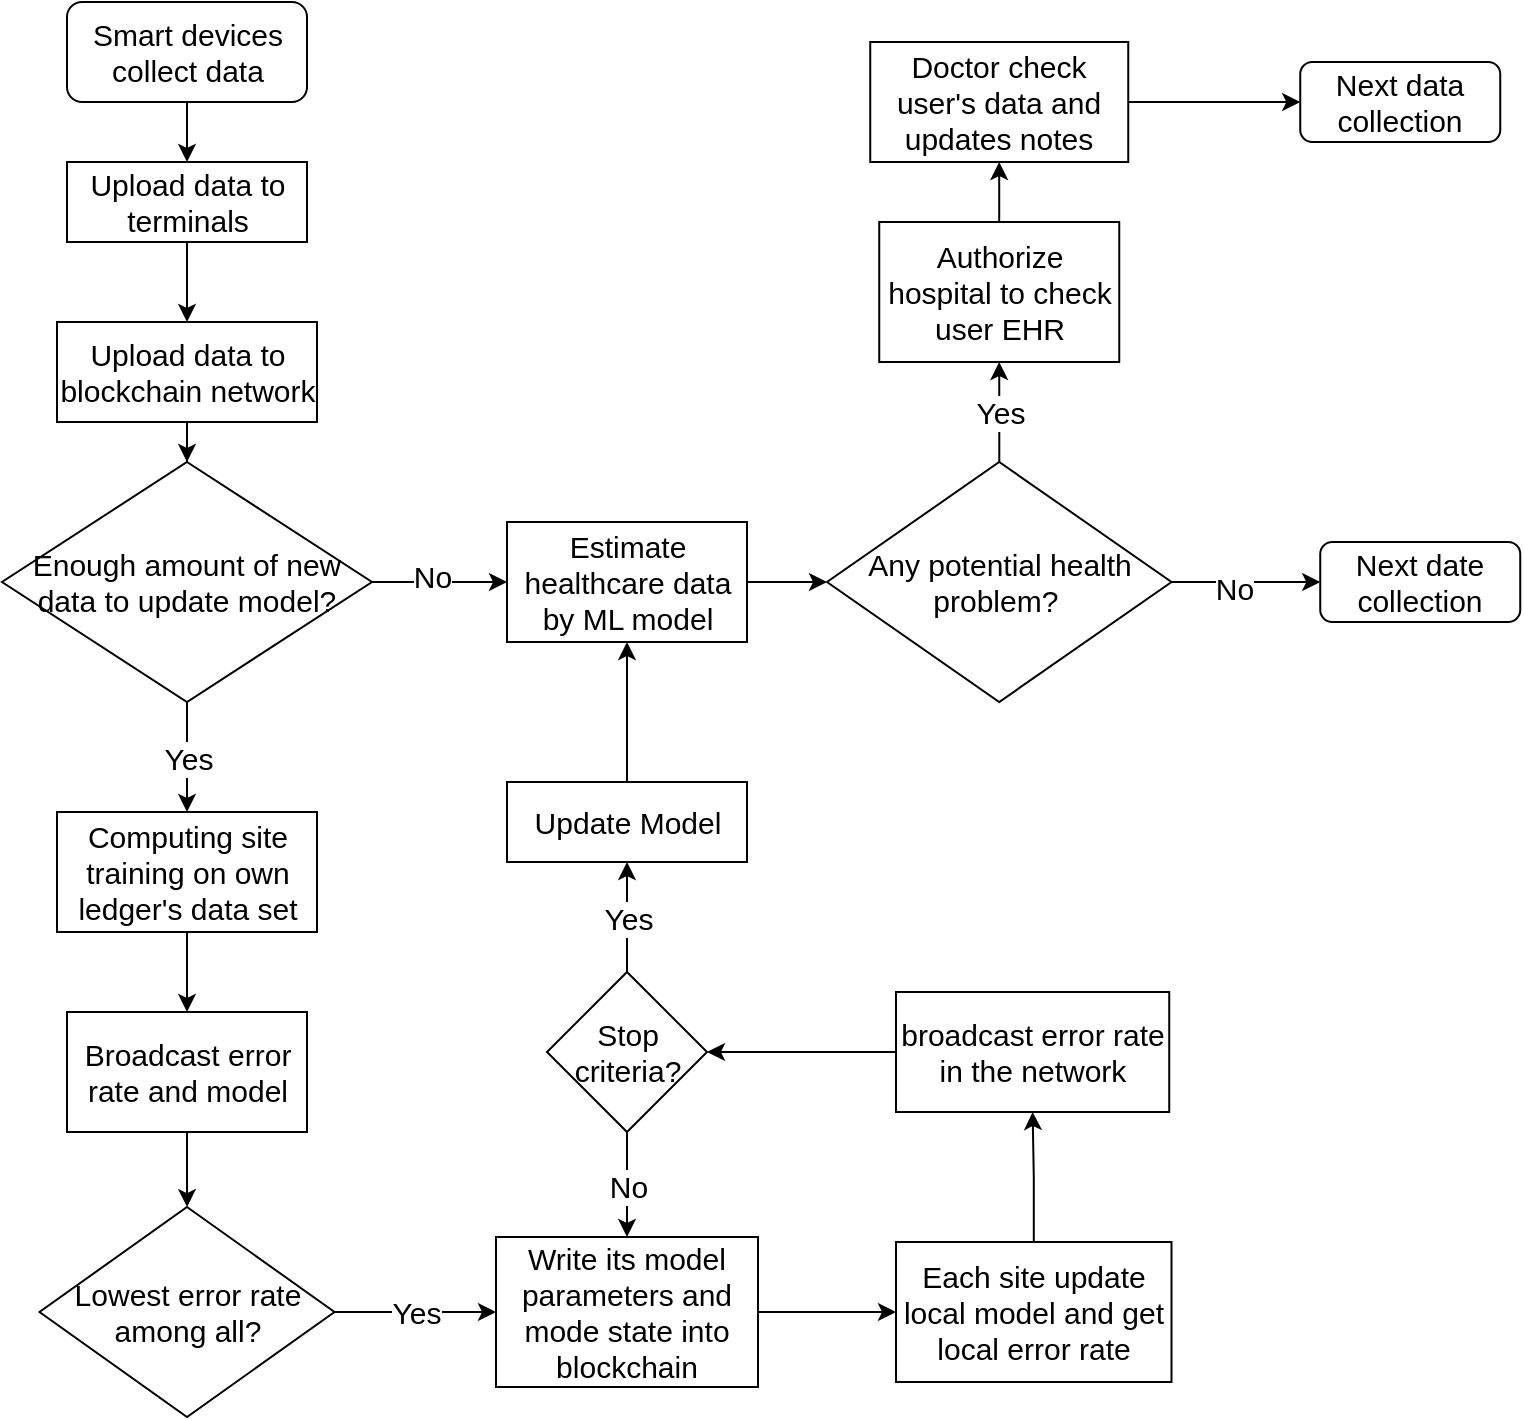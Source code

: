 <mxfile version="15.9.1" type="github">
  <diagram id="C5RBs43oDa-KdzZeNtuy" name="Page-1">
    <mxGraphModel dx="1577" dy="982" grid="1" gridSize="10" guides="1" tooltips="1" connect="1" arrows="1" fold="1" page="1" pageScale="1" pageWidth="827" pageHeight="1169" math="0" shadow="0">
      <root>
        <mxCell id="WIyWlLk6GJQsqaUBKTNV-0" />
        <mxCell id="WIyWlLk6GJQsqaUBKTNV-1" parent="WIyWlLk6GJQsqaUBKTNV-0" />
        <mxCell id="sdigvvHz4MZN_iJl-zy--4" style="edgeStyle=orthogonalEdgeStyle;rounded=0;orthogonalLoop=1;jettySize=auto;html=1;entryX=0.5;entryY=0;entryDx=0;entryDy=0;" parent="WIyWlLk6GJQsqaUBKTNV-1" source="WIyWlLk6GJQsqaUBKTNV-3" target="sdigvvHz4MZN_iJl-zy--3" edge="1">
          <mxGeometry relative="1" as="geometry" />
        </mxCell>
        <mxCell id="WIyWlLk6GJQsqaUBKTNV-3" value="&lt;font style=&quot;font-size: 15px&quot;&gt;Smart devices collect data&lt;/font&gt;" style="rounded=1;whiteSpace=wrap;html=1;fontSize=12;glass=0;strokeWidth=1;shadow=0;" parent="WIyWlLk6GJQsqaUBKTNV-1" vertex="1">
          <mxGeometry x="66.5" y="180" width="120" height="50" as="geometry" />
        </mxCell>
        <mxCell id="sdigvvHz4MZN_iJl-zy--6" value="" style="edgeStyle=orthogonalEdgeStyle;rounded=0;orthogonalLoop=1;jettySize=auto;html=1;" parent="WIyWlLk6GJQsqaUBKTNV-1" source="sdigvvHz4MZN_iJl-zy--3" target="sdigvvHz4MZN_iJl-zy--5" edge="1">
          <mxGeometry relative="1" as="geometry" />
        </mxCell>
        <mxCell id="sdigvvHz4MZN_iJl-zy--3" value="&lt;font style=&quot;font-size: 15px&quot;&gt;Upload data to terminals&lt;/font&gt;" style="rounded=0;whiteSpace=wrap;html=1;" parent="WIyWlLk6GJQsqaUBKTNV-1" vertex="1">
          <mxGeometry x="66.5" y="260" width="120" height="40" as="geometry" />
        </mxCell>
        <mxCell id="7tdcSNAauQKK9X0AFZ_a-24" value="" style="edgeStyle=orthogonalEdgeStyle;rounded=0;orthogonalLoop=1;jettySize=auto;html=1;fontSize=13;" edge="1" parent="WIyWlLk6GJQsqaUBKTNV-1" source="sdigvvHz4MZN_iJl-zy--5" target="7tdcSNAauQKK9X0AFZ_a-23">
          <mxGeometry relative="1" as="geometry" />
        </mxCell>
        <mxCell id="sdigvvHz4MZN_iJl-zy--5" value="&lt;font style=&quot;font-size: 15px&quot;&gt;Upload data to blockchain network&lt;/font&gt;" style="whiteSpace=wrap;html=1;rounded=0;" parent="WIyWlLk6GJQsqaUBKTNV-1" vertex="1">
          <mxGeometry x="61.5" y="340" width="130" height="50" as="geometry" />
        </mxCell>
        <mxCell id="sdigvvHz4MZN_iJl-zy--13" value="&lt;font style=&quot;font-size: 15px&quot;&gt;Yes&lt;/font&gt;" style="edgeStyle=orthogonalEdgeStyle;rounded=0;orthogonalLoop=1;jettySize=auto;html=1;" parent="WIyWlLk6GJQsqaUBKTNV-1" source="sdigvvHz4MZN_iJl-zy--7" target="sdigvvHz4MZN_iJl-zy--12" edge="1">
          <mxGeometry relative="1" as="geometry" />
        </mxCell>
        <mxCell id="sdigvvHz4MZN_iJl-zy--21" value="" style="edgeStyle=orthogonalEdgeStyle;rounded=0;orthogonalLoop=1;jettySize=auto;html=1;" parent="WIyWlLk6GJQsqaUBKTNV-1" source="sdigvvHz4MZN_iJl-zy--7" target="sdigvvHz4MZN_iJl-zy--20" edge="1">
          <mxGeometry relative="1" as="geometry" />
        </mxCell>
        <mxCell id="sdigvvHz4MZN_iJl-zy--24" value="&lt;font style=&quot;font-size: 15px&quot;&gt;No&lt;/font&gt;" style="edgeLabel;html=1;align=center;verticalAlign=middle;resizable=0;points=[];" parent="sdigvvHz4MZN_iJl-zy--21" vertex="1" connectable="0">
          <mxGeometry x="-0.164" y="-3" relative="1" as="geometry">
            <mxPoint as="offset" />
          </mxGeometry>
        </mxCell>
        <mxCell id="sdigvvHz4MZN_iJl-zy--7" value="&lt;font style=&quot;font-size: 15px&quot;&gt;Any potential health problem?&amp;nbsp;&lt;/font&gt;" style="rhombus;whiteSpace=wrap;html=1;rounded=0;" parent="WIyWlLk6GJQsqaUBKTNV-1" vertex="1">
          <mxGeometry x="446.5" y="410" width="172.25" height="120" as="geometry" />
        </mxCell>
        <mxCell id="sdigvvHz4MZN_iJl-zy--18" value="" style="edgeStyle=orthogonalEdgeStyle;rounded=0;orthogonalLoop=1;jettySize=auto;html=1;" parent="WIyWlLk6GJQsqaUBKTNV-1" source="sdigvvHz4MZN_iJl-zy--12" target="sdigvvHz4MZN_iJl-zy--17" edge="1">
          <mxGeometry relative="1" as="geometry" />
        </mxCell>
        <mxCell id="sdigvvHz4MZN_iJl-zy--12" value="&lt;font style=&quot;font-size: 15px&quot;&gt;Authorize hospital to check user EHR&lt;/font&gt;" style="whiteSpace=wrap;html=1;rounded=0;" parent="WIyWlLk6GJQsqaUBKTNV-1" vertex="1">
          <mxGeometry x="472.62" y="290" width="120" height="70" as="geometry" />
        </mxCell>
        <mxCell id="sdigvvHz4MZN_iJl-zy--16" style="edgeStyle=orthogonalEdgeStyle;rounded=0;orthogonalLoop=1;jettySize=auto;html=1;" parent="WIyWlLk6GJQsqaUBKTNV-1" source="sdigvvHz4MZN_iJl-zy--14" target="sdigvvHz4MZN_iJl-zy--7" edge="1">
          <mxGeometry relative="1" as="geometry" />
        </mxCell>
        <mxCell id="sdigvvHz4MZN_iJl-zy--14" value="&lt;span&gt;&lt;font style=&quot;font-size: 15px&quot;&gt;Estimate healthcare data by ML model&lt;/font&gt;&lt;/span&gt;" style="whiteSpace=wrap;html=1;rounded=0;" parent="WIyWlLk6GJQsqaUBKTNV-1" vertex="1">
          <mxGeometry x="286.5" y="440" width="120" height="60" as="geometry" />
        </mxCell>
        <mxCell id="sdigvvHz4MZN_iJl-zy--23" value="" style="edgeStyle=orthogonalEdgeStyle;rounded=0;orthogonalLoop=1;jettySize=auto;html=1;" parent="WIyWlLk6GJQsqaUBKTNV-1" source="sdigvvHz4MZN_iJl-zy--17" target="sdigvvHz4MZN_iJl-zy--22" edge="1">
          <mxGeometry relative="1" as="geometry" />
        </mxCell>
        <mxCell id="sdigvvHz4MZN_iJl-zy--17" value="&lt;font style=&quot;font-size: 15px&quot;&gt;Doctor check user&#39;s data and updates notes&lt;/font&gt;" style="whiteSpace=wrap;html=1;rounded=0;" parent="WIyWlLk6GJQsqaUBKTNV-1" vertex="1">
          <mxGeometry x="468.12" y="200" width="129" height="60" as="geometry" />
        </mxCell>
        <mxCell id="sdigvvHz4MZN_iJl-zy--20" value="&lt;font style=&quot;font-size: 15px&quot;&gt;Next date collection&lt;/font&gt;" style="rounded=1;whiteSpace=wrap;html=1;" parent="WIyWlLk6GJQsqaUBKTNV-1" vertex="1">
          <mxGeometry x="693.12" y="450" width="100" height="40" as="geometry" />
        </mxCell>
        <mxCell id="sdigvvHz4MZN_iJl-zy--22" value="&lt;font style=&quot;font-size: 15px&quot;&gt;Next data collection&lt;/font&gt;" style="rounded=1;whiteSpace=wrap;html=1;" parent="WIyWlLk6GJQsqaUBKTNV-1" vertex="1">
          <mxGeometry x="683.12" y="210" width="100" height="40" as="geometry" />
        </mxCell>
        <mxCell id="7tdcSNAauQKK9X0AFZ_a-2" value="" style="edgeStyle=orthogonalEdgeStyle;rounded=0;orthogonalLoop=1;jettySize=auto;html=1;exitX=0.5;exitY=1;exitDx=0;exitDy=0;" edge="1" parent="WIyWlLk6GJQsqaUBKTNV-1" source="7tdcSNAauQKK9X0AFZ_a-12" target="7tdcSNAauQKK9X0AFZ_a-7">
          <mxGeometry relative="1" as="geometry" />
        </mxCell>
        <mxCell id="7tdcSNAauQKK9X0AFZ_a-3" value="" style="edgeStyle=orthogonalEdgeStyle;rounded=0;orthogonalLoop=1;jettySize=auto;html=1;" edge="1" parent="WIyWlLk6GJQsqaUBKTNV-1" source="7tdcSNAauQKK9X0AFZ_a-4" target="7tdcSNAauQKK9X0AFZ_a-12">
          <mxGeometry relative="1" as="geometry" />
        </mxCell>
        <mxCell id="7tdcSNAauQKK9X0AFZ_a-4" value="&lt;font style=&quot;font-size: 15px&quot;&gt;Computing site training on own ledger&#39;s data set&lt;/font&gt;" style="rounded=0;whiteSpace=wrap;html=1;" vertex="1" parent="WIyWlLk6GJQsqaUBKTNV-1">
          <mxGeometry x="61.5" y="585" width="130" height="60" as="geometry" />
        </mxCell>
        <mxCell id="7tdcSNAauQKK9X0AFZ_a-28" value="Yes" style="edgeStyle=orthogonalEdgeStyle;rounded=0;orthogonalLoop=1;jettySize=auto;html=1;entryX=0;entryY=0.5;entryDx=0;entryDy=0;fontSize=15;" edge="1" parent="WIyWlLk6GJQsqaUBKTNV-1" source="7tdcSNAauQKK9X0AFZ_a-7" target="7tdcSNAauQKK9X0AFZ_a-9">
          <mxGeometry relative="1" as="geometry" />
        </mxCell>
        <mxCell id="7tdcSNAauQKK9X0AFZ_a-7" value="&lt;font style=&quot;font-size: 15px&quot;&gt;Lowest error rate among all?&lt;/font&gt;" style="rhombus;whiteSpace=wrap;html=1;rounded=0;" vertex="1" parent="WIyWlLk6GJQsqaUBKTNV-1">
          <mxGeometry x="52.75" y="782.5" width="147.5" height="105" as="geometry" />
        </mxCell>
        <mxCell id="7tdcSNAauQKK9X0AFZ_a-29" style="edgeStyle=orthogonalEdgeStyle;rounded=0;orthogonalLoop=1;jettySize=auto;html=1;entryX=0;entryY=0.5;entryDx=0;entryDy=0;fontSize=15;" edge="1" parent="WIyWlLk6GJQsqaUBKTNV-1" source="7tdcSNAauQKK9X0AFZ_a-9" target="7tdcSNAauQKK9X0AFZ_a-11">
          <mxGeometry relative="1" as="geometry" />
        </mxCell>
        <mxCell id="7tdcSNAauQKK9X0AFZ_a-9" value="&lt;font style=&quot;font-size: 15px&quot;&gt;Write its model parameters and mode state into blockchain&lt;/font&gt;" style="rounded=0;whiteSpace=wrap;html=1;" vertex="1" parent="WIyWlLk6GJQsqaUBKTNV-1">
          <mxGeometry x="281" y="797.5" width="131" height="75" as="geometry" />
        </mxCell>
        <mxCell id="7tdcSNAauQKK9X0AFZ_a-30" style="edgeStyle=orthogonalEdgeStyle;rounded=0;orthogonalLoop=1;jettySize=auto;html=1;entryX=0.5;entryY=1;entryDx=0;entryDy=0;fontSize=15;" edge="1" parent="WIyWlLk6GJQsqaUBKTNV-1" source="7tdcSNAauQKK9X0AFZ_a-11" target="7tdcSNAauQKK9X0AFZ_a-14">
          <mxGeometry relative="1" as="geometry" />
        </mxCell>
        <mxCell id="7tdcSNAauQKK9X0AFZ_a-11" value="&lt;font style=&quot;font-size: 15px&quot;&gt;Each site update local model and get local error rate&lt;/font&gt;" style="whiteSpace=wrap;html=1;rounded=0;" vertex="1" parent="WIyWlLk6GJQsqaUBKTNV-1">
          <mxGeometry x="481" y="800" width="137.75" height="70" as="geometry" />
        </mxCell>
        <mxCell id="7tdcSNAauQKK9X0AFZ_a-12" value="&lt;font style=&quot;font-size: 15px&quot;&gt;Broadcast error rate and model&lt;/font&gt;" style="whiteSpace=wrap;html=1;rounded=0;" vertex="1" parent="WIyWlLk6GJQsqaUBKTNV-1">
          <mxGeometry x="66.5" y="685" width="120" height="60" as="geometry" />
        </mxCell>
        <mxCell id="7tdcSNAauQKK9X0AFZ_a-32" style="edgeStyle=orthogonalEdgeStyle;rounded=0;orthogonalLoop=1;jettySize=auto;html=1;entryX=1;entryY=0.5;entryDx=0;entryDy=0;fontSize=15;" edge="1" parent="WIyWlLk6GJQsqaUBKTNV-1" source="7tdcSNAauQKK9X0AFZ_a-14" target="7tdcSNAauQKK9X0AFZ_a-19">
          <mxGeometry relative="1" as="geometry" />
        </mxCell>
        <mxCell id="7tdcSNAauQKK9X0AFZ_a-14" value="&lt;span&gt;&lt;font style=&quot;font-size: 15px&quot;&gt;broadcast error rate in the network&lt;/font&gt;&lt;/span&gt;" style="whiteSpace=wrap;html=1;rounded=0;" vertex="1" parent="WIyWlLk6GJQsqaUBKTNV-1">
          <mxGeometry x="481" y="675" width="136.62" height="60" as="geometry" />
        </mxCell>
        <mxCell id="7tdcSNAauQKK9X0AFZ_a-34" value="Yes" style="edgeStyle=orthogonalEdgeStyle;rounded=0;orthogonalLoop=1;jettySize=auto;html=1;entryX=0.5;entryY=1;entryDx=0;entryDy=0;fontSize=15;" edge="1" parent="WIyWlLk6GJQsqaUBKTNV-1" source="7tdcSNAauQKK9X0AFZ_a-19" target="7tdcSNAauQKK9X0AFZ_a-33">
          <mxGeometry relative="1" as="geometry" />
        </mxCell>
        <mxCell id="7tdcSNAauQKK9X0AFZ_a-36" value="No" style="edgeStyle=orthogonalEdgeStyle;rounded=0;orthogonalLoop=1;jettySize=auto;html=1;fontSize=15;" edge="1" parent="WIyWlLk6GJQsqaUBKTNV-1" source="7tdcSNAauQKK9X0AFZ_a-19" target="7tdcSNAauQKK9X0AFZ_a-9">
          <mxGeometry relative="1" as="geometry">
            <Array as="points">
              <mxPoint x="346.5" y="770" />
              <mxPoint x="346.5" y="770" />
            </Array>
          </mxGeometry>
        </mxCell>
        <mxCell id="7tdcSNAauQKK9X0AFZ_a-19" value="&lt;font style=&quot;font-size: 15px&quot;&gt;Stop criteria?&lt;/font&gt;" style="rhombus;whiteSpace=wrap;html=1;" vertex="1" parent="WIyWlLk6GJQsqaUBKTNV-1">
          <mxGeometry x="306.5" y="665" width="80" height="80" as="geometry" />
        </mxCell>
        <mxCell id="7tdcSNAauQKK9X0AFZ_a-25" style="edgeStyle=orthogonalEdgeStyle;rounded=0;orthogonalLoop=1;jettySize=auto;html=1;entryX=0;entryY=0.5;entryDx=0;entryDy=0;fontSize=15;" edge="1" parent="WIyWlLk6GJQsqaUBKTNV-1" source="7tdcSNAauQKK9X0AFZ_a-23" target="sdigvvHz4MZN_iJl-zy--14">
          <mxGeometry relative="1" as="geometry" />
        </mxCell>
        <mxCell id="7tdcSNAauQKK9X0AFZ_a-26" value="No" style="edgeLabel;html=1;align=center;verticalAlign=middle;resizable=0;points=[];fontSize=15;" vertex="1" connectable="0" parent="7tdcSNAauQKK9X0AFZ_a-25">
          <mxGeometry x="-0.113" y="3" relative="1" as="geometry">
            <mxPoint as="offset" />
          </mxGeometry>
        </mxCell>
        <mxCell id="7tdcSNAauQKK9X0AFZ_a-27" value="Yes" style="edgeStyle=orthogonalEdgeStyle;rounded=0;orthogonalLoop=1;jettySize=auto;html=1;entryX=0.5;entryY=0;entryDx=0;entryDy=0;fontSize=15;" edge="1" parent="WIyWlLk6GJQsqaUBKTNV-1" source="7tdcSNAauQKK9X0AFZ_a-23" target="7tdcSNAauQKK9X0AFZ_a-4">
          <mxGeometry relative="1" as="geometry" />
        </mxCell>
        <mxCell id="7tdcSNAauQKK9X0AFZ_a-23" value="&lt;font style=&quot;font-size: 15px&quot;&gt;Enough amount of new&lt;font style=&quot;font-size: 15px&quot;&gt; &lt;/font&gt;data to update model?&lt;/font&gt;" style="rhombus;whiteSpace=wrap;html=1;rounded=0;" vertex="1" parent="WIyWlLk6GJQsqaUBKTNV-1">
          <mxGeometry x="34" y="410" width="185" height="120" as="geometry" />
        </mxCell>
        <mxCell id="7tdcSNAauQKK9X0AFZ_a-35" style="edgeStyle=orthogonalEdgeStyle;rounded=0;orthogonalLoop=1;jettySize=auto;html=1;entryX=0.5;entryY=1;entryDx=0;entryDy=0;fontSize=15;" edge="1" parent="WIyWlLk6GJQsqaUBKTNV-1" source="7tdcSNAauQKK9X0AFZ_a-33" target="sdigvvHz4MZN_iJl-zy--14">
          <mxGeometry relative="1" as="geometry" />
        </mxCell>
        <mxCell id="7tdcSNAauQKK9X0AFZ_a-33" value="&lt;font style=&quot;font-size: 15px&quot;&gt;Update Model&lt;/font&gt;" style="whiteSpace=wrap;html=1;rounded=0;" vertex="1" parent="WIyWlLk6GJQsqaUBKTNV-1">
          <mxGeometry x="286.5" y="570" width="120" height="40" as="geometry" />
        </mxCell>
      </root>
    </mxGraphModel>
  </diagram>
</mxfile>
